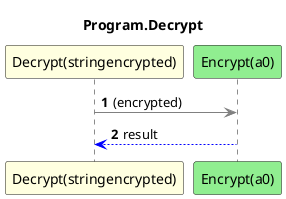 @startuml Program.Decrypt
title Program.Decrypt
participant "Decrypt(stringencrypted)" as Decrypt_p0 #LightYellow
participant "Encrypt(a0)" as Encrypt_a0 #LightGreen
autonumber
Decrypt_p0 -[#grey]> Encrypt_a0 : (encrypted)
Encrypt_a0 -[#blue]-> Decrypt_p0 : result
@enduml
